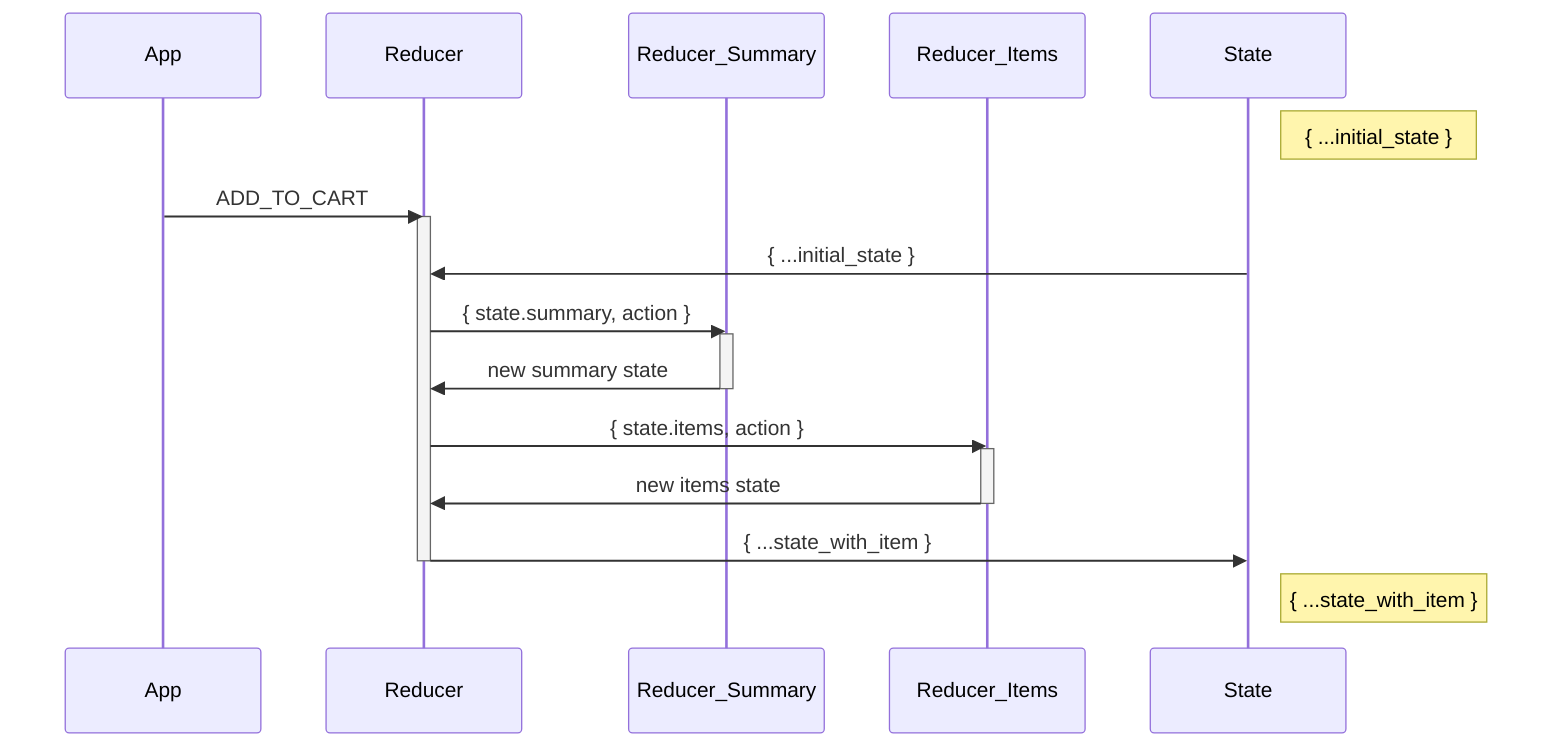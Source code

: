 sequenceDiagram
    participant App
    participant Reducer
    participant Reducer_Summary
    participant Reducer_Items
    participant State
    Note right of State: { ...initial_state }
    App ->> Reducer: ADD_TO_CART
    activate Reducer
    State ->> Reducer: { ...initial_state }
    Reducer ->> Reducer_Summary: { state.summary, action }
    activate Reducer_Summary
    Reducer_Summary ->> Reducer: new summary state
    deactivate Reducer_Summary
    Reducer ->> Reducer_Items: { state.items, action }
    activate Reducer_Items
    Reducer_Items ->> Reducer: new items state
    deactivate Reducer_Items
    Reducer ->> State: { ...state_with_item }
    deactivate Reducer
    Note right of State: { ...state_with_item }